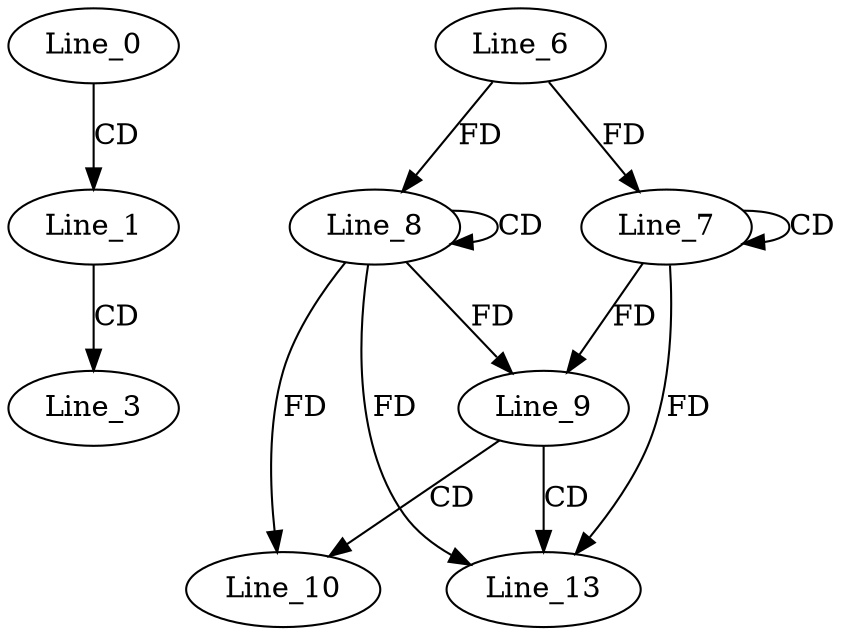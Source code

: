 digraph G {
  Line_0;
  Line_1;
  Line_3;
  Line_7;
  Line_7;
  Line_6;
  Line_8;
  Line_8;
  Line_9;
  Line_9;
  Line_10;
  Line_13;
  Line_13;
  Line_0 -> Line_1 [ label="CD" ];
  Line_1 -> Line_3 [ label="CD" ];
  Line_7 -> Line_7 [ label="CD" ];
  Line_6 -> Line_7 [ label="FD" ];
  Line_8 -> Line_8 [ label="CD" ];
  Line_6 -> Line_8 [ label="FD" ];
  Line_7 -> Line_9 [ label="FD" ];
  Line_8 -> Line_9 [ label="FD" ];
  Line_9 -> Line_10 [ label="CD" ];
  Line_8 -> Line_10 [ label="FD" ];
  Line_9 -> Line_13 [ label="CD" ];
  Line_8 -> Line_13 [ label="FD" ];
  Line_7 -> Line_13 [ label="FD" ];
}
